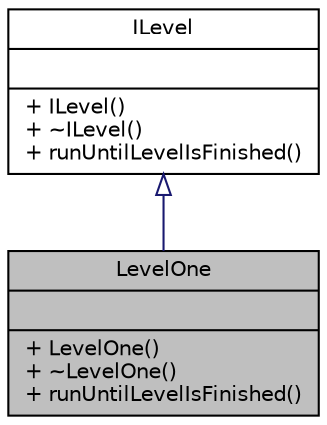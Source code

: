digraph "LevelOne"
{
 // LATEX_PDF_SIZE
  edge [fontname="Helvetica",fontsize="10",labelfontname="Helvetica",labelfontsize="10"];
  node [fontname="Helvetica",fontsize="10",shape=record];
  Node1 [label="{LevelOne\n||+ LevelOne()\l+ ~LevelOne()\l+ runUntilLevelIsFinished()\l}",height=0.2,width=0.4,color="black", fillcolor="grey75", style="filled", fontcolor="black",tooltip="Provides a concrete implementation for the first level and the myriad waves of baddies that you'll ha..."];
  Node2 -> Node1 [dir="back",color="midnightblue",fontsize="10",style="solid",arrowtail="onormal",fontname="Helvetica"];
  Node2 [label="{ILevel\n||+ ILevel()\l+ ~ILevel()\l+ runUntilLevelIsFinished()\l}",height=0.2,width=0.4,color="black", fillcolor="white", style="filled",URL="$class_i_level.html",tooltip="Provides an interface for level behavior, whether that is a player sprite, or an NPC of some sort ...."];
}
